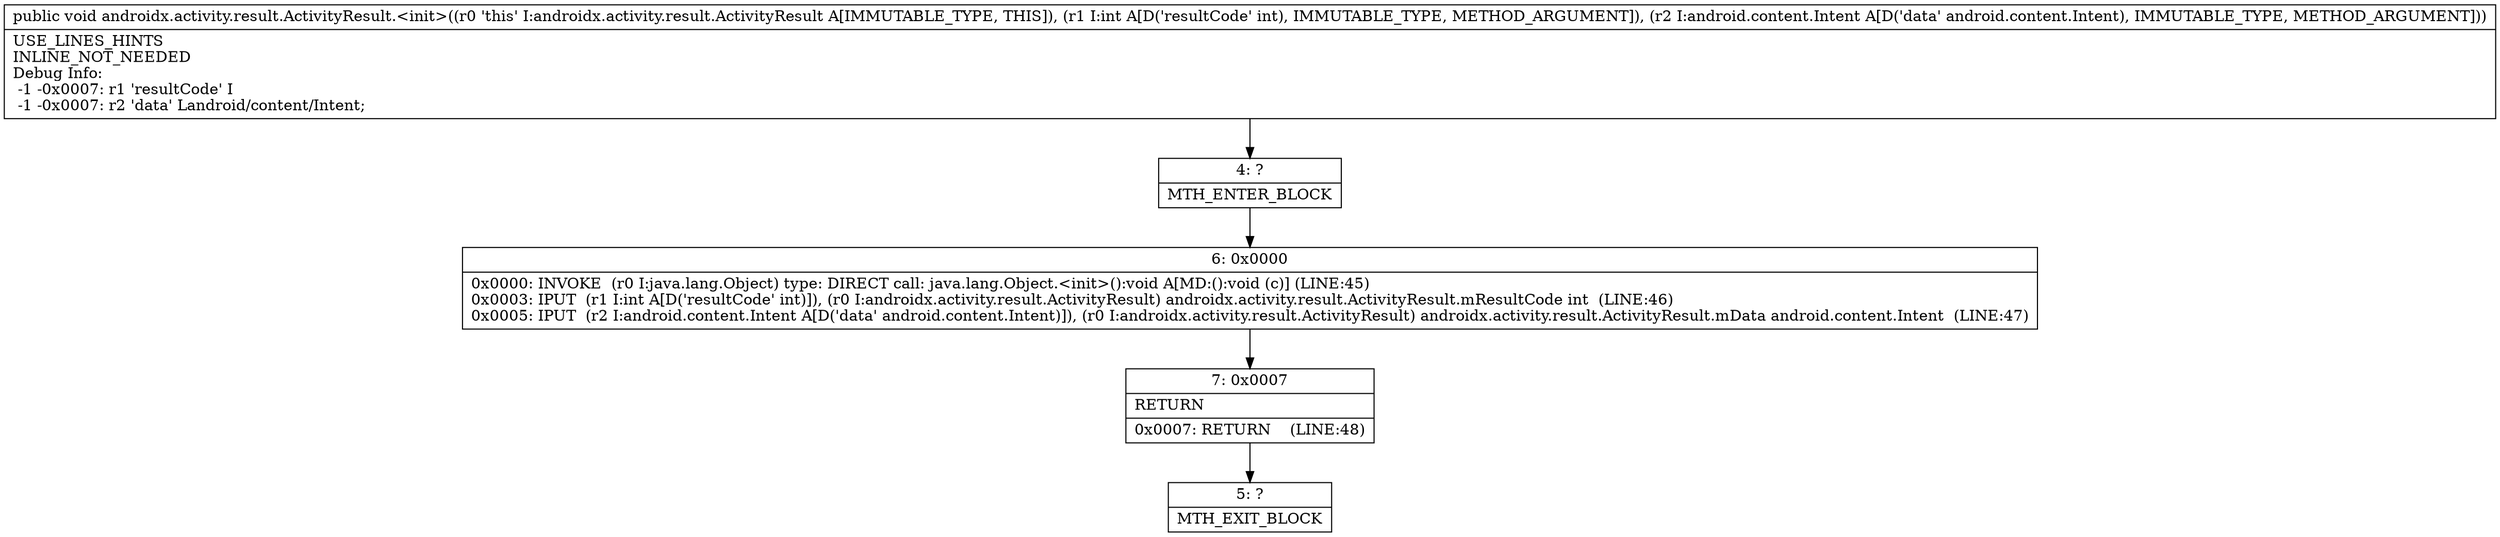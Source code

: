 digraph "CFG forandroidx.activity.result.ActivityResult.\<init\>(ILandroid\/content\/Intent;)V" {
Node_4 [shape=record,label="{4\:\ ?|MTH_ENTER_BLOCK\l}"];
Node_6 [shape=record,label="{6\:\ 0x0000|0x0000: INVOKE  (r0 I:java.lang.Object) type: DIRECT call: java.lang.Object.\<init\>():void A[MD:():void (c)] (LINE:45)\l0x0003: IPUT  (r1 I:int A[D('resultCode' int)]), (r0 I:androidx.activity.result.ActivityResult) androidx.activity.result.ActivityResult.mResultCode int  (LINE:46)\l0x0005: IPUT  (r2 I:android.content.Intent A[D('data' android.content.Intent)]), (r0 I:androidx.activity.result.ActivityResult) androidx.activity.result.ActivityResult.mData android.content.Intent  (LINE:47)\l}"];
Node_7 [shape=record,label="{7\:\ 0x0007|RETURN\l|0x0007: RETURN    (LINE:48)\l}"];
Node_5 [shape=record,label="{5\:\ ?|MTH_EXIT_BLOCK\l}"];
MethodNode[shape=record,label="{public void androidx.activity.result.ActivityResult.\<init\>((r0 'this' I:androidx.activity.result.ActivityResult A[IMMUTABLE_TYPE, THIS]), (r1 I:int A[D('resultCode' int), IMMUTABLE_TYPE, METHOD_ARGUMENT]), (r2 I:android.content.Intent A[D('data' android.content.Intent), IMMUTABLE_TYPE, METHOD_ARGUMENT]))  | USE_LINES_HINTS\lINLINE_NOT_NEEDED\lDebug Info:\l  \-1 \-0x0007: r1 'resultCode' I\l  \-1 \-0x0007: r2 'data' Landroid\/content\/Intent;\l}"];
MethodNode -> Node_4;Node_4 -> Node_6;
Node_6 -> Node_7;
Node_7 -> Node_5;
}

